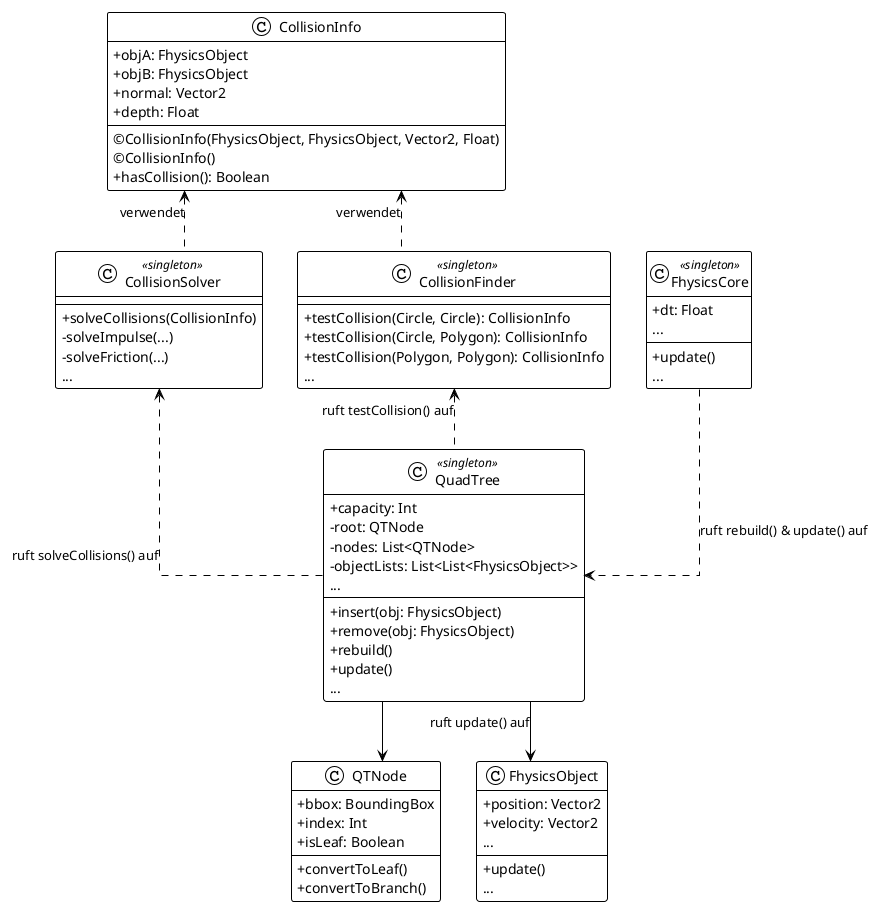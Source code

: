 @startuml
'https://plantuml.com/class-diagram

!theme plain
skinparam linetype ortho
skinparam classAttributeIconSize 0

class FhysicsCore << singleton >> {
    + dt: Float
    {field} ...
    + update()
    {method} ...
}

class QuadTree << singleton >> {
    + capacity: Int
    - root: QTNode
    - nodes: List<QTNode>
    - objectLists: List<List<FhysicsObject>>
    {field} ...
    + insert(obj: FhysicsObject)
    + remove(obj: FhysicsObject)
    + rebuild()
    + update()
    {method} ...
}

class QTNode {
    + bbox: BoundingBox
    + index: Int
    + isLeaf: Boolean
    + convertToLeaf()
    + convertToBranch()
}

class CollisionFinder << singleton >> {
    + testCollision(Circle, Circle): CollisionInfo
    + testCollision(Circle, Polygon): CollisionInfo
    + testCollision(Polygon, Polygon): CollisionInfo
    {method} ...
}

class CollisionSolver << singleton >> {
    + solveCollisions(CollisionInfo)
    - solveImpulse(...)
    - solveFriction(...)
    {method} ...
}

class CollisionInfo {
    + objA: FhysicsObject
    + objB: FhysicsObject
    + normal: Vector2
    + depth: Float
    ©CollisionInfo(FhysicsObject, FhysicsObject, Vector2, Float)
    ©CollisionInfo()
    + hasCollision(): Boolean
}

class FhysicsObject {
    + position: Vector2
    + velocity: Vector2
    {field} ...
    + update()
    {method} ...
}

FhysicsCore ..> QuadTree : ruft rebuild() & update() auf
QuadTree --> QTNode
QuadTree --> FhysicsObject: ruft update() auf
QuadTree .u.> CollisionFinder : ruft testCollision() auf
QuadTree .u.> CollisionSolver : ruft solveCollisions() auf
CollisionFinder .u.> CollisionInfo : verwendet
CollisionSolver .u.> CollisionInfo : verwendet

@enduml